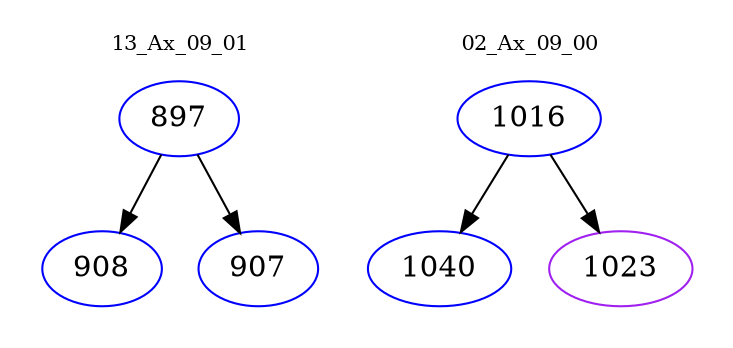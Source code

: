 digraph{
subgraph cluster_0 {
color = white
label = "13_Ax_09_01";
fontsize=10;
T0_897 [label="897", color="blue"]
T0_897 -> T0_908 [color="black"]
T0_908 [label="908", color="blue"]
T0_897 -> T0_907 [color="black"]
T0_907 [label="907", color="blue"]
}
subgraph cluster_1 {
color = white
label = "02_Ax_09_00";
fontsize=10;
T1_1016 [label="1016", color="blue"]
T1_1016 -> T1_1040 [color="black"]
T1_1040 [label="1040", color="blue"]
T1_1016 -> T1_1023 [color="black"]
T1_1023 [label="1023", color="purple"]
}
}
